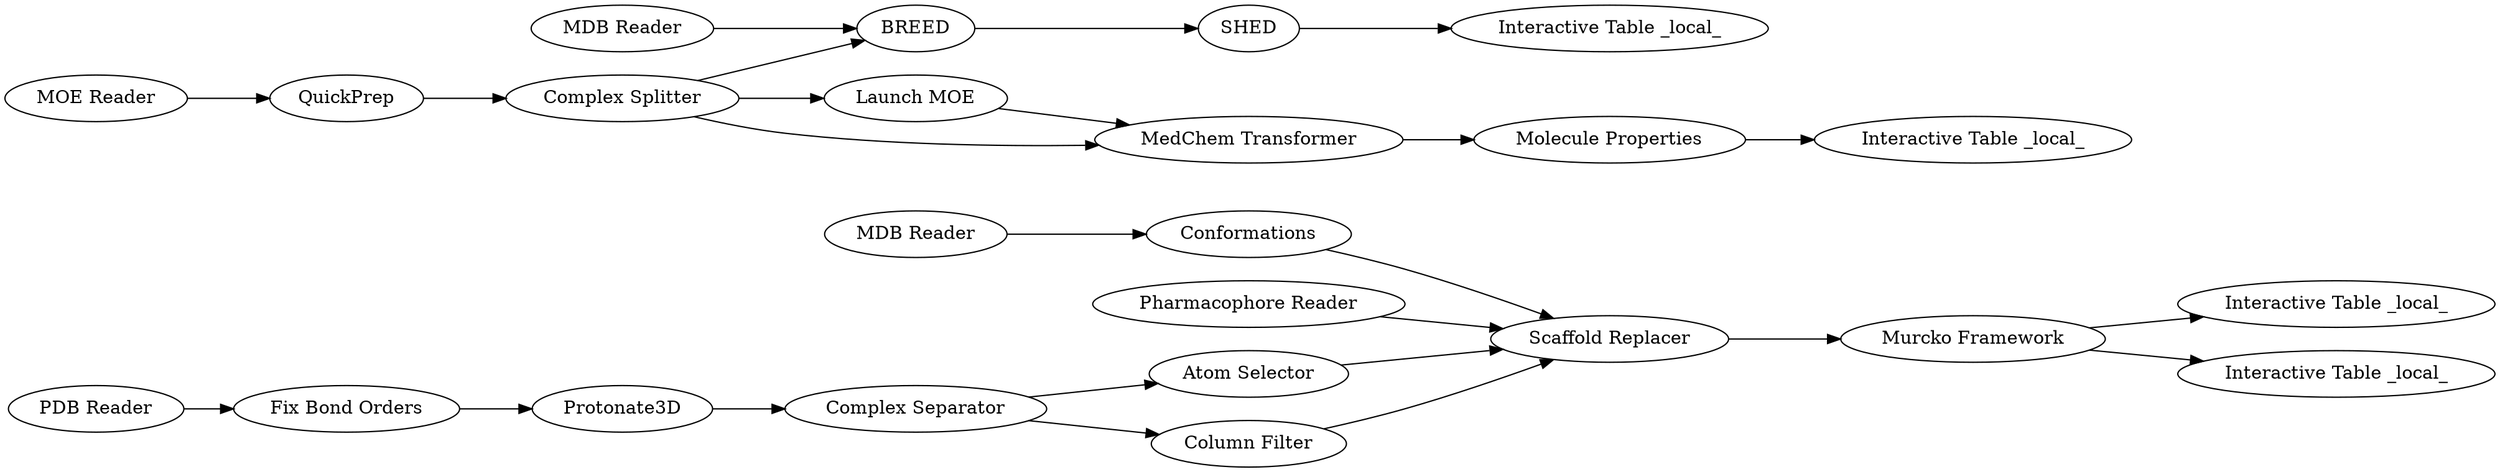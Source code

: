 digraph {
	"3416638273255175122_15" [label=Protonate3D]
	"3416638273255175122_32" [label="MDB Reader"]
	"3416638273255175122_7" [label="Molecule Properties"]
	"3416638273255175122_24" [label="Murcko Framework"]
	"3416638273255175122_11" [label=BREED]
	"3416638273255175122_22" [label=Conformations]
	"3416638273255175122_12" [label="Interactive Table _local_"]
	"3416638273255175122_19" [label="Atom Selector"]
	"3416638273255175122_27" [label="Interactive Table _local_"]
	"3416638273255175122_25" [label="Interactive Table _local_"]
	"3416638273255175122_20" [label="Scaffold Replacer"]
	"3416638273255175122_33" [label="Pharmacophore Reader"]
	"3416638273255175122_29" [label="MOE Reader"]
	"3416638273255175122_10" [label=SHED]
	"3416638273255175122_30" [label="MDB Reader"]
	"3416638273255175122_3" [label="Complex Splitter"]
	"3416638273255175122_26" [label="Interactive Table _local_"]
	"3416638273255175122_17" [label="Column Filter"]
	"3416638273255175122_2" [label=QuickPrep]
	"3416638273255175122_18" [label="Complex Separator"]
	"3416638273255175122_5" [label="Launch MOE"]
	"3416638273255175122_28" [label="MedChem Transformer"]
	"3416638273255175122_14" [label="Fix Bond Orders"]
	"3416638273255175122_31" [label="PDB Reader"]
	"3416638273255175122_18" -> "3416638273255175122_19"
	"3416638273255175122_20" -> "3416638273255175122_24"
	"3416638273255175122_3" -> "3416638273255175122_28"
	"3416638273255175122_14" -> "3416638273255175122_15"
	"3416638273255175122_29" -> "3416638273255175122_2"
	"3416638273255175122_24" -> "3416638273255175122_26"
	"3416638273255175122_10" -> "3416638273255175122_12"
	"3416638273255175122_5" -> "3416638273255175122_28"
	"3416638273255175122_22" -> "3416638273255175122_20"
	"3416638273255175122_15" -> "3416638273255175122_18"
	"3416638273255175122_28" -> "3416638273255175122_7"
	"3416638273255175122_30" -> "3416638273255175122_11"
	"3416638273255175122_24" -> "3416638273255175122_25"
	"3416638273255175122_2" -> "3416638273255175122_3"
	"3416638273255175122_32" -> "3416638273255175122_22"
	"3416638273255175122_31" -> "3416638273255175122_14"
	"3416638273255175122_19" -> "3416638273255175122_20"
	"3416638273255175122_3" -> "3416638273255175122_11"
	"3416638273255175122_33" -> "3416638273255175122_20"
	"3416638273255175122_11" -> "3416638273255175122_10"
	"3416638273255175122_18" -> "3416638273255175122_17"
	"3416638273255175122_17" -> "3416638273255175122_20"
	"3416638273255175122_3" -> "3416638273255175122_5"
	"3416638273255175122_7" -> "3416638273255175122_27"
	rankdir=LR
}
